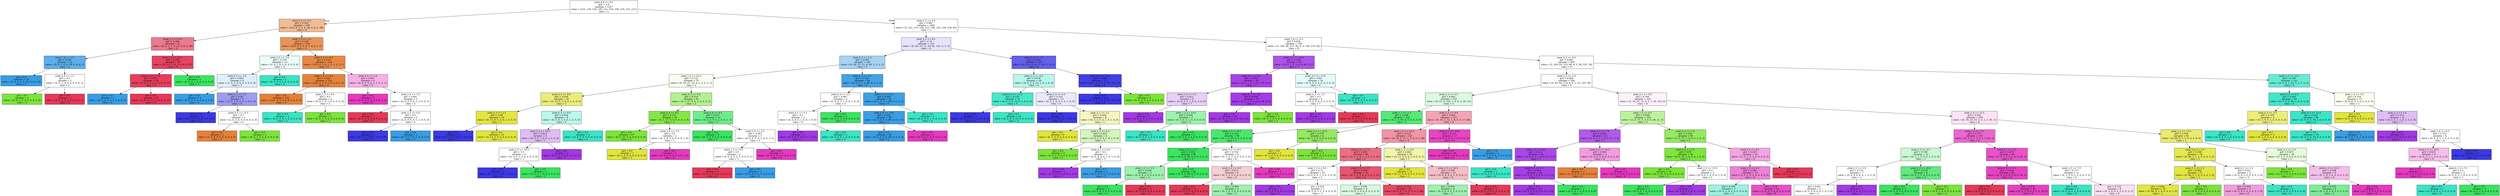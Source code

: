 digraph Tree {
node [shape=box, style="filled", color="black", fontname="helvetica"] ;
edge [fontname="helvetica"] ;
0 [label="pixel_4_4 <= 0.5\ngini = 0.9\nsamples = 1257\nvalue = [125, 132, 130, 129, 121, 116, 128, 124, 131, 121]\nclass = 1", fillcolor="#ffffff"] ;
1 [label="pixel_5_2 <= 5.0\ngini = 0.554\nsamples = 195\nvalue = [123, 0, 3, 1, 6, 16, 4, 0, 3, 39]\nclass = 0", fillcolor="#f1bb94"] ;
0 -> 1 [labeldistance=2.5, labelangle=45, headlabel="True"] ;
2 [label="pixel_2_5 <= 8.0\ngini = 0.398\nsamples = 51\nvalue = [0, 0, 1, 1, 0, 11, 0, 0, 0, 38]\nclass = 9", fillcolor="#ed798e"] ;
1 -> 2 ;
3 [label="pixel_7_6 <= 1.5\ngini = 0.292\nsamples = 12\nvalue = [0, 0, 1, 0, 0, 10, 0, 0, 0, 1]\nclass = 5", fillcolor="#5dafea"] ;
2 -> 3 ;
4 [label="gini = 0.0\nsamples = 10\nvalue = [0, 0, 0, 0, 0, 10, 0, 0, 0, 0]\nclass = 5", fillcolor="#399de5"] ;
3 -> 4 ;
5 [label="pixel_4_6 <= 1.5\ngini = 0.5\nsamples = 2\nvalue = [0, 0, 1, 0, 0, 0, 0, 0, 0, 1]\nclass = 2", fillcolor="#ffffff"] ;
3 -> 5 ;
6 [label="gini = 0.0\nsamples = 1\nvalue = [0, 0, 1, 0, 0, 0, 0, 0, 0, 0]\nclass = 2", fillcolor="#7be539"] ;
5 -> 6 ;
7 [label="gini = 0.0\nsamples = 1\nvalue = [0, 0, 0, 0, 0, 0, 0, 0, 0, 1]\nclass = 9", fillcolor="#e53958"] ;
5 -> 7 ;
8 [label="pixel_1_1 <= 10.5\ngini = 0.099\nsamples = 39\nvalue = [0, 0, 0, 1, 0, 1, 0, 0, 0, 37]\nclass = 9", fillcolor="#e64361"] ;
2 -> 8 ;
9 [label="pixel_1_5 <= 2.0\ngini = 0.051\nsamples = 38\nvalue = [0, 0, 0, 0, 0, 1, 0, 0, 0, 37]\nclass = 9", fillcolor="#e63e5d"] ;
8 -> 9 ;
10 [label="gini = 0.0\nsamples = 1\nvalue = [0, 0, 0, 0, 0, 1, 0, 0, 0, 0]\nclass = 5", fillcolor="#399de5"] ;
9 -> 10 ;
11 [label="gini = 0.0\nsamples = 37\nvalue = [0, 0, 0, 0, 0, 0, 0, 0, 0, 37]\nclass = 9", fillcolor="#e53958"] ;
9 -> 11 ;
12 [label="gini = 0.0\nsamples = 1\nvalue = [0, 0, 0, 1, 0, 0, 0, 0, 0, 0]\nclass = 3", fillcolor="#39e55e"] ;
8 -> 12 ;
13 [label="pixel_2_5 <= 1.0\ngini = 0.266\nsamples = 144\nvalue = [123, 0, 2, 0, 6, 5, 4, 0, 3, 1]\nclass = 0", fillcolor="#e99457"] ;
1 -> 13 ;
14 [label="pixel_3_5 <= 1.0\ngini = 0.735\nsamples = 14\nvalue = [1, 0, 1, 0, 5, 4, 3, 0, 0, 0]\nclass = 4", fillcolor="#ebfcf9"] ;
13 -> 14 ;
15 [label="pixel_6_5 <= 2.0\ngini = 0.667\nsamples = 9\nvalue = [1, 0, 1, 0, 0, 4, 3, 0, 0, 0]\nclass = 5", fillcolor="#deeffb"] ;
14 -> 15 ;
16 [label="gini = 0.0\nsamples = 4\nvalue = [0, 0, 0, 0, 0, 4, 0, 0, 0, 0]\nclass = 5", fillcolor="#399de5"] ;
15 -> 16 ;
17 [label="pixel_5_1 <= 2.5\ngini = 0.56\nsamples = 5\nvalue = [1, 0, 1, 0, 0, 0, 3, 0, 0, 0]\nclass = 6", fillcolor="#9e9cf2"] ;
15 -> 17 ;
18 [label="gini = 0.0\nsamples = 3\nvalue = [0, 0, 0, 0, 0, 0, 3, 0, 0, 0]\nclass = 6", fillcolor="#3c39e5"] ;
17 -> 18 ;
19 [label="pixel_6_2 <= 15.5\ngini = 0.5\nsamples = 2\nvalue = [1, 0, 1, 0, 0, 0, 0, 0, 0, 0]\nclass = 0", fillcolor="#ffffff"] ;
17 -> 19 ;
20 [label="gini = 0.0\nsamples = 1\nvalue = [1, 0, 0, 0, 0, 0, 0, 0, 0, 0]\nclass = 0", fillcolor="#e58139"] ;
19 -> 20 ;
21 [label="gini = 0.0\nsamples = 1\nvalue = [0, 0, 1, 0, 0, 0, 0, 0, 0, 0]\nclass = 2", fillcolor="#7be539"] ;
19 -> 21 ;
22 [label="gini = 0.0\nsamples = 5\nvalue = [0, 0, 0, 0, 5, 0, 0, 0, 0, 0]\nclass = 4", fillcolor="#39e5c5"] ;
14 -> 22 ;
23 [label="pixel_3_4 <= 4.5\ngini = 0.118\nsamples = 130\nvalue = [122, 0, 1, 0, 1, 1, 1, 0, 3, 1]\nclass = 0", fillcolor="#e78945"] ;
13 -> 23 ;
24 [label="pixel_5_4 <= 9.5\ngini = 0.032\nsamples = 124\nvalue = [122, 0, 1, 0, 1, 0, 0, 0, 0, 0]\nclass = 0", fillcolor="#e5833c"] ;
23 -> 24 ;
25 [label="gini = 0.0\nsamples = 122\nvalue = [122, 0, 0, 0, 0, 0, 0, 0, 0, 0]\nclass = 0", fillcolor="#e58139"] ;
24 -> 25 ;
26 [label="pixel_7_3 <= 9.0\ngini = 0.5\nsamples = 2\nvalue = [0, 0, 1, 0, 1, 0, 0, 0, 0, 0]\nclass = 2", fillcolor="#ffffff"] ;
24 -> 26 ;
27 [label="gini = 0.0\nsamples = 1\nvalue = [0, 0, 0, 0, 1, 0, 0, 0, 0, 0]\nclass = 4", fillcolor="#39e5c5"] ;
26 -> 27 ;
28 [label="gini = 0.0\nsamples = 1\nvalue = [0, 0, 1, 0, 0, 0, 0, 0, 0, 0]\nclass = 2", fillcolor="#7be539"] ;
26 -> 28 ;
29 [label="pixel_4_6 <= 1.0\ngini = 0.667\nsamples = 6\nvalue = [0, 0, 0, 0, 0, 1, 1, 0, 3, 1]\nclass = 8", fillcolor="#f5b0e6"] ;
23 -> 29 ;
30 [label="gini = 0.0\nsamples = 3\nvalue = [0, 0, 0, 0, 0, 0, 0, 0, 3, 0]\nclass = 8", fillcolor="#e539c0"] ;
29 -> 30 ;
31 [label="pixel_2_4 <= 7.0\ngini = 0.667\nsamples = 3\nvalue = [0, 0, 0, 0, 0, 1, 1, 0, 0, 1]\nclass = 5", fillcolor="#ffffff"] ;
29 -> 31 ;
32 [label="gini = 0.0\nsamples = 1\nvalue = [0, 0, 0, 0, 0, 0, 0, 0, 0, 1]\nclass = 9", fillcolor="#e53958"] ;
31 -> 32 ;
33 [label="pixel_4_3 <= 5.0\ngini = 0.5\nsamples = 2\nvalue = [0, 0, 0, 0, 0, 1, 1, 0, 0, 0]\nclass = 5", fillcolor="#ffffff"] ;
31 -> 33 ;
34 [label="gini = 0.0\nsamples = 1\nvalue = [0, 0, 0, 0, 0, 0, 1, 0, 0, 0]\nclass = 6", fillcolor="#3c39e5"] ;
33 -> 34 ;
35 [label="gini = 0.0\nsamples = 1\nvalue = [0, 0, 0, 0, 0, 1, 0, 0, 0, 0]\nclass = 5", fillcolor="#399de5"] ;
33 -> 35 ;
36 [label="pixel_2_5 <= 0.5\ngini = 0.887\nsamples = 1062\nvalue = [2, 132, 127, 128, 115, 100, 124, 124, 128, 82]\nclass = 1", fillcolor="#fffffe"] ;
0 -> 36 [labeldistance=2.5, labelangle=-45, headlabel="False"] ;
37 [label="pixel_5_2 <= 8.5\ngini = 0.74\nsamples = 312\nvalue = [0, 28, 33, 11, 20, 91, 121, 4, 3, 1]\nclass = 6", fillcolor="#e5e4fb"] ;
36 -> 37 ;
38 [label="pixel_0_5 <= 1.5\ngini = 0.656\nsamples = 167\nvalue = [0, 24, 27, 11, 6, 90, 2, 3, 3, 1]\nclass = 5", fillcolor="#a6d3f3"] ;
37 -> 38 ;
39 [label="pixel_1_2 <= 11.5\ngini = 0.731\nsamples = 73\nvalue = [0, 24, 27, 10, 4, 1, 2, 2, 2, 1]\nclass = 2", fillcolor="#f7fdf3"] ;
38 -> 39 ;
40 [label="pixel_4_5 <= 8.0\ngini = 0.459\nsamples = 32\nvalue = [0, 23, 0, 1, 4, 0, 2, 2, 0, 0]\nclass = 1", fillcolor="#ebed79"] ;
39 -> 40 ;
41 [label="pixel_0_3 <= 3.5\ngini = 0.08\nsamples = 24\nvalue = [0, 23, 0, 0, 0, 0, 1, 0, 0, 0]\nclass = 1", fillcolor="#e3e642"] ;
40 -> 41 ;
42 [label="gini = 0.0\nsamples = 1\nvalue = [0, 0, 0, 0, 0, 0, 1, 0, 0, 0]\nclass = 6", fillcolor="#3c39e5"] ;
41 -> 42 ;
43 [label="gini = 0.0\nsamples = 23\nvalue = [0, 23, 0, 0, 0, 0, 0, 0, 0, 0]\nclass = 1", fillcolor="#e2e539"] ;
41 -> 43 ;
44 [label="pixel_6_4 <= 8.0\ngini = 0.656\nsamples = 8\nvalue = [0, 0, 0, 1, 4, 0, 1, 2, 0, 0]\nclass = 4", fillcolor="#bdf6ec"] ;
40 -> 44 ;
45 [label="pixel_3_4 <= 10.5\ngini = 0.625\nsamples = 4\nvalue = [0, 0, 0, 1, 0, 0, 1, 2, 0, 0]\nclass = 7", fillcolor="#e0bdf6"] ;
44 -> 45 ;
46 [label="pixel_1_4 <= 14.0\ngini = 0.5\nsamples = 2\nvalue = [0, 0, 0, 1, 0, 0, 1, 0, 0, 0]\nclass = 3", fillcolor="#ffffff"] ;
45 -> 46 ;
47 [label="gini = 0.0\nsamples = 1\nvalue = [0, 0, 0, 0, 0, 0, 1, 0, 0, 0]\nclass = 6", fillcolor="#3c39e5"] ;
46 -> 47 ;
48 [label="gini = 0.0\nsamples = 1\nvalue = [0, 0, 0, 1, 0, 0, 0, 0, 0, 0]\nclass = 3", fillcolor="#39e55e"] ;
46 -> 48 ;
49 [label="gini = 0.0\nsamples = 2\nvalue = [0, 0, 0, 0, 0, 0, 0, 2, 0, 0]\nclass = 7", fillcolor="#a339e5"] ;
45 -> 49 ;
50 [label="gini = 0.0\nsamples = 4\nvalue = [0, 0, 0, 0, 4, 0, 0, 0, 0, 0]\nclass = 4", fillcolor="#39e5c5"] ;
44 -> 50 ;
51 [label="pixel_4_5 <= 4.0\ngini = 0.514\nsamples = 41\nvalue = [0, 1, 27, 9, 0, 1, 0, 0, 2, 1]\nclass = 2", fillcolor="#b5f090"] ;
39 -> 51 ;
52 [label="pixel_0_4 <= 8.5\ngini = 0.131\nsamples = 29\nvalue = [0, 1, 27, 0, 0, 0, 0, 0, 1, 0]\nclass = 2", fillcolor="#84e747"] ;
51 -> 52 ;
53 [label="gini = 0.0\nsamples = 27\nvalue = [0, 0, 27, 0, 0, 0, 0, 0, 0, 0]\nclass = 2", fillcolor="#7be539"] ;
52 -> 53 ;
54 [label="pixel_3_4 <= 7.0\ngini = 0.5\nsamples = 2\nvalue = [0, 1, 0, 0, 0, 0, 0, 0, 1, 0]\nclass = 1", fillcolor="#ffffff"] ;
52 -> 54 ;
55 [label="gini = 0.0\nsamples = 1\nvalue = [0, 1, 0, 0, 0, 0, 0, 0, 0, 0]\nclass = 1", fillcolor="#e2e539"] ;
54 -> 55 ;
56 [label="gini = 0.0\nsamples = 1\nvalue = [0, 0, 0, 0, 0, 0, 0, 0, 1, 0]\nclass = 8", fillcolor="#e539c0"] ;
54 -> 56 ;
57 [label="pixel_6_6 <= 9.5\ngini = 0.417\nsamples = 12\nvalue = [0, 0, 0, 9, 0, 1, 0, 0, 1, 1]\nclass = 3", fillcolor="#6fec8a"] ;
51 -> 57 ;
58 [label="gini = 0.0\nsamples = 9\nvalue = [0, 0, 0, 9, 0, 0, 0, 0, 0, 0]\nclass = 3", fillcolor="#39e55e"] ;
57 -> 58 ;
59 [label="pixel_5_4 <= 1.5\ngini = 0.667\nsamples = 3\nvalue = [0, 0, 0, 0, 0, 1, 0, 0, 1, 1]\nclass = 5", fillcolor="#ffffff"] ;
57 -> 59 ;
60 [label="pixel_1_1 <= 9.5\ngini = 0.5\nsamples = 2\nvalue = [0, 0, 0, 0, 0, 1, 0, 0, 0, 1]\nclass = 5", fillcolor="#ffffff"] ;
59 -> 60 ;
61 [label="gini = 0.0\nsamples = 1\nvalue = [0, 0, 0, 0, 0, 0, 0, 0, 0, 1]\nclass = 9", fillcolor="#e53958"] ;
60 -> 61 ;
62 [label="gini = 0.0\nsamples = 1\nvalue = [0, 0, 0, 0, 0, 1, 0, 0, 0, 0]\nclass = 5", fillcolor="#399de5"] ;
60 -> 62 ;
63 [label="gini = 0.0\nsamples = 1\nvalue = [0, 0, 0, 0, 0, 0, 0, 0, 1, 0]\nclass = 8", fillcolor="#e539c0"] ;
59 -> 63 ;
64 [label="pixel_2_2 <= 4.5\ngini = 0.103\nsamples = 94\nvalue = [0, 0, 0, 1, 2, 89, 0, 1, 1, 0]\nclass = 5", fillcolor="#44a2e6"] ;
38 -> 64 ;
65 [label="pixel_6_6 <= 3.5\ngini = 0.667\nsamples = 3\nvalue = [0, 0, 0, 1, 1, 0, 0, 1, 0, 0]\nclass = 3", fillcolor="#ffffff"] ;
64 -> 65 ;
66 [label="pixel_4_1 <= 5.5\ngini = 0.5\nsamples = 2\nvalue = [0, 0, 0, 0, 1, 0, 0, 1, 0, 0]\nclass = 4", fillcolor="#ffffff"] ;
65 -> 66 ;
67 [label="gini = 0.0\nsamples = 1\nvalue = [0, 0, 0, 0, 0, 0, 0, 1, 0, 0]\nclass = 7", fillcolor="#a339e5"] ;
66 -> 67 ;
68 [label="gini = 0.0\nsamples = 1\nvalue = [0, 0, 0, 0, 1, 0, 0, 0, 0, 0]\nclass = 4", fillcolor="#39e5c5"] ;
66 -> 68 ;
69 [label="gini = 0.0\nsamples = 1\nvalue = [0, 0, 0, 1, 0, 0, 0, 0, 0, 0]\nclass = 3", fillcolor="#39e55e"] ;
65 -> 69 ;
70 [label="pixel_3_0 <= 0.5\ngini = 0.043\nsamples = 91\nvalue = [0, 0, 0, 0, 1, 89, 0, 0, 1, 0]\nclass = 5", fillcolor="#3d9fe6"] ;
64 -> 70 ;
71 [label="pixel_2_4 <= 13.0\ngini = 0.022\nsamples = 90\nvalue = [0, 0, 0, 0, 0, 89, 0, 0, 1, 0]\nclass = 5", fillcolor="#3b9ee5"] ;
70 -> 71 ;
72 [label="gini = 0.0\nsamples = 89\nvalue = [0, 0, 0, 0, 0, 89, 0, 0, 0, 0]\nclass = 5", fillcolor="#399de5"] ;
71 -> 72 ;
73 [label="gini = 0.0\nsamples = 1\nvalue = [0, 0, 0, 0, 0, 0, 0, 0, 1, 0]\nclass = 8", fillcolor="#e539c0"] ;
71 -> 73 ;
74 [label="gini = 0.0\nsamples = 1\nvalue = [0, 0, 0, 0, 1, 0, 0, 0, 0, 0]\nclass = 4", fillcolor="#39e5c5"] ;
70 -> 74 ;
75 [label="pixel_6_6 <= 1.5\ngini = 0.315\nsamples = 145\nvalue = [0, 4, 6, 0, 14, 1, 119, 1, 0, 0]\nclass = 6", fillcolor="#6360ea"] ;
37 -> 75 ;
76 [label="pixel_1_2 <= 4.5\ngini = 0.676\nsamples = 28\nvalue = [0, 4, 2, 0, 14, 1, 6, 1, 0, 0]\nclass = 4", fillcolor="#b7f6ea"] ;
75 -> 76 ;
77 [label="pixel_4_2 <= 11.5\ngini = 0.124\nsamples = 15\nvalue = [0, 0, 0, 0, 14, 0, 1, 0, 0, 0]\nclass = 4", fillcolor="#47e7c9"] ;
76 -> 77 ;
78 [label="gini = 0.0\nsamples = 1\nvalue = [0, 0, 0, 0, 0, 0, 1, 0, 0, 0]\nclass = 6", fillcolor="#3c39e5"] ;
77 -> 78 ;
79 [label="gini = 0.0\nsamples = 14\nvalue = [0, 0, 0, 0, 14, 0, 0, 0, 0, 0]\nclass = 4", fillcolor="#39e5c5"] ;
77 -> 79 ;
80 [label="pixel_3_4 <= 9.5\ngini = 0.722\nsamples = 13\nvalue = [0, 4, 2, 0, 0, 1, 5, 1, 0, 0]\nclass = 6", fillcolor="#e9e9fc"] ;
76 -> 80 ;
81 [label="gini = 0.0\nsamples = 5\nvalue = [0, 0, 0, 0, 0, 0, 5, 0, 0, 0]\nclass = 6", fillcolor="#3c39e5"] ;
80 -> 81 ;
82 [label="pixel_2_1 <= 1.0\ngini = 0.656\nsamples = 8\nvalue = [0, 4, 2, 0, 0, 1, 0, 1, 0, 0]\nclass = 1", fillcolor="#f5f6bd"] ;
80 -> 82 ;
83 [label="gini = 0.0\nsamples = 4\nvalue = [0, 4, 0, 0, 0, 0, 0, 0, 0, 0]\nclass = 1", fillcolor="#e2e539"] ;
82 -> 83 ;
84 [label="pixel_5_5 <= 2.0\ngini = 0.625\nsamples = 4\nvalue = [0, 0, 2, 0, 0, 1, 0, 1, 0, 0]\nclass = 2", fillcolor="#d3f6bd"] ;
82 -> 84 ;
85 [label="gini = 0.0\nsamples = 2\nvalue = [0, 0, 2, 0, 0, 0, 0, 0, 0, 0]\nclass = 2", fillcolor="#7be539"] ;
84 -> 85 ;
86 [label="pixel_4_1 <= 4.0\ngini = 0.5\nsamples = 2\nvalue = [0, 0, 0, 0, 0, 1, 0, 1, 0, 0]\nclass = 5", fillcolor="#ffffff"] ;
84 -> 86 ;
87 [label="gini = 0.0\nsamples = 1\nvalue = [0, 0, 0, 0, 0, 0, 0, 1, 0, 0]\nclass = 7", fillcolor="#a339e5"] ;
86 -> 87 ;
88 [label="gini = 0.0\nsamples = 1\nvalue = [0, 0, 0, 0, 0, 1, 0, 0, 0, 0]\nclass = 5", fillcolor="#399de5"] ;
86 -> 88 ;
89 [label="pixel_0_2 <= 11.0\ngini = 0.066\nsamples = 117\nvalue = [0, 0, 4, 0, 0, 0, 113, 0, 0, 0]\nclass = 6", fillcolor="#4340e6"] ;
75 -> 89 ;
90 [label="gini = 0.0\nsamples = 113\nvalue = [0, 0, 0, 0, 0, 0, 113, 0, 0, 0]\nclass = 6", fillcolor="#3c39e5"] ;
89 -> 90 ;
91 [label="gini = 0.0\nsamples = 4\nvalue = [0, 0, 4, 0, 0, 0, 0, 0, 0, 0]\nclass = 2", fillcolor="#7be539"] ;
89 -> 91 ;
92 [label="pixel_7_4 <= 2.5\ngini = 0.859\nsamples = 750\nvalue = [2, 104, 94, 117, 95, 9, 3, 120, 125, 81]\nclass = 8", fillcolor="#fffdfe"] ;
36 -> 92 ;
93 [label="pixel_3_2 <= 14.5\ngini = 0.218\nsamples = 93\nvalue = [0, 0, 1, 2, 5, 0, 0, 82, 0, 3]\nclass = 7", fillcolor="#ae52e8"] ;
92 -> 93 ;
94 [label="pixel_4_5 <= 0.5\ngini = 0.093\nsamples = 83\nvalue = [0, 0, 1, 2, 1, 0, 0, 79, 0, 0]\nclass = 7", fillcolor="#a843e6"] ;
93 -> 94 ;
95 [label="pixel_5_4 <= 7.0\ngini = 0.611\nsamples = 6\nvalue = [0, 0, 0, 2, 1, 0, 0, 3, 0, 0]\nclass = 7", fillcolor="#e8cef8"] ;
94 -> 95 ;
96 [label="gini = 0.0\nsamples = 3\nvalue = [0, 0, 0, 0, 0, 0, 0, 3, 0, 0]\nclass = 7", fillcolor="#a339e5"] ;
95 -> 96 ;
97 [label="pixel_7_2 <= 13.0\ngini = 0.444\nsamples = 3\nvalue = [0, 0, 0, 2, 1, 0, 0, 0, 0, 0]\nclass = 3", fillcolor="#9cf2ae"] ;
95 -> 97 ;
98 [label="gini = 0.0\nsamples = 1\nvalue = [0, 0, 0, 0, 1, 0, 0, 0, 0, 0]\nclass = 4", fillcolor="#39e5c5"] ;
97 -> 98 ;
99 [label="gini = 0.0\nsamples = 2\nvalue = [0, 0, 0, 2, 0, 0, 0, 0, 0, 0]\nclass = 3", fillcolor="#39e55e"] ;
97 -> 99 ;
100 [label="pixel_6_7 <= 2.0\ngini = 0.026\nsamples = 77\nvalue = [0, 0, 1, 0, 0, 0, 0, 76, 0, 0]\nclass = 7", fillcolor="#a43ce5"] ;
94 -> 100 ;
101 [label="gini = 0.0\nsamples = 76\nvalue = [0, 0, 0, 0, 0, 0, 0, 76, 0, 0]\nclass = 7", fillcolor="#a339e5"] ;
100 -> 101 ;
102 [label="gini = 0.0\nsamples = 1\nvalue = [0, 0, 1, 0, 0, 0, 0, 0, 0, 0]\nclass = 2", fillcolor="#7be539"] ;
100 -> 102 ;
103 [label="pixel_4_3 <= 13.0\ngini = 0.66\nsamples = 10\nvalue = [0, 0, 0, 0, 4, 0, 0, 3, 0, 3]\nclass = 4", fillcolor="#e3fbf7"] ;
93 -> 103 ;
104 [label="pixel_2_1 <= 1.5\ngini = 0.5\nsamples = 6\nvalue = [0, 0, 0, 0, 0, 0, 0, 3, 0, 3]\nclass = 7", fillcolor="#ffffff"] ;
103 -> 104 ;
105 [label="gini = 0.0\nsamples = 3\nvalue = [0, 0, 0, 0, 0, 0, 0, 3, 0, 0]\nclass = 7", fillcolor="#a339e5"] ;
104 -> 105 ;
106 [label="gini = 0.0\nsamples = 3\nvalue = [0, 0, 0, 0, 0, 0, 0, 0, 0, 3]\nclass = 9", fillcolor="#e53958"] ;
104 -> 106 ;
107 [label="gini = 0.0\nsamples = 4\nvalue = [0, 0, 0, 0, 4, 0, 0, 0, 0, 0]\nclass = 4", fillcolor="#39e5c5"] ;
103 -> 107 ;
108 [label="pixel_4_1 <= 4.5\ngini = 0.852\nsamples = 657\nvalue = [2, 104, 93, 115, 90, 9, 3, 38, 125, 78]\nclass = 8", fillcolor="#fffbfe"] ;
92 -> 108 ;
109 [label="pixel_5_3 <= 2.5\ngini = 0.828\nsamples = 556\nvalue = [2, 95, 93, 114, 9, 8, 1, 33, 123, 78]\nclass = 8", fillcolor="#fefbfe"] ;
108 -> 109 ;
110 [label="pixel_3_2 <= 3.5\ngini = 0.691\nsamples = 231\nvalue = [0, 21, 6, 102, 1, 6, 0, 3, 20, 72]\nclass = 3", fillcolor="#dafae1"] ;
109 -> 110 ;
111 [label="pixel_7_7 <= 1.5\ngini = 0.246\nsamples = 104\nvalue = [0, 2, 5, 90, 0, 0, 0, 0, 3, 4]\nclass = 3", fillcolor="#55e975"] ;
110 -> 111 ;
112 [label="pixel_2_3 <= 8.5\ngini = 0.154\nsamples = 98\nvalue = [0, 1, 0, 90, 0, 0, 0, 0, 3, 4]\nclass = 3", fillcolor="#4ae76c"] ;
111 -> 112 ;
113 [label="pixel_0_4 <= 7.5\ngini = 0.022\nsamples = 89\nvalue = [0, 0, 0, 88, 0, 0, 0, 0, 0, 1]\nclass = 3", fillcolor="#3be560"] ;
112 -> 113 ;
114 [label="pixel_3_2 <= 1.0\ngini = 0.444\nsamples = 3\nvalue = [0, 0, 0, 2, 0, 0, 0, 0, 0, 1]\nclass = 3", fillcolor="#9cf2ae"] ;
113 -> 114 ;
115 [label="gini = 0.0\nsamples = 2\nvalue = [0, 0, 0, 2, 0, 0, 0, 0, 0, 0]\nclass = 3", fillcolor="#39e55e"] ;
114 -> 115 ;
116 [label="gini = 0.0\nsamples = 1\nvalue = [0, 0, 0, 0, 0, 0, 0, 0, 0, 1]\nclass = 9", fillcolor="#e53958"] ;
114 -> 116 ;
117 [label="gini = 0.0\nsamples = 86\nvalue = [0, 0, 0, 86, 0, 0, 0, 0, 0, 0]\nclass = 3", fillcolor="#39e55e"] ;
113 -> 117 ;
118 [label="pixel_5_2 <= 8.5\ngini = 0.716\nsamples = 9\nvalue = [0, 1, 0, 2, 0, 0, 0, 0, 3, 3]\nclass = 8", fillcolor="#ffffff"] ;
112 -> 118 ;
119 [label="pixel_4_4 <= 6.0\ngini = 0.611\nsamples = 6\nvalue = [0, 1, 0, 2, 0, 0, 0, 0, 0, 3]\nclass = 9", fillcolor="#f8ced5"] ;
118 -> 119 ;
120 [label="gini = 0.0\nsamples = 3\nvalue = [0, 0, 0, 0, 0, 0, 0, 0, 0, 3]\nclass = 9", fillcolor="#e53958"] ;
119 -> 120 ;
121 [label="gini = 0.444\nsamples = 3\nvalue = [0, 1, 0, 2, 0, 0, 0, 0, 0, 0]\nclass = 3", fillcolor="#9cf2ae"] ;
119 -> 121 ;
122 [label="gini = 0.0\nsamples = 3\nvalue = [0, 0, 0, 0, 0, 0, 0, 0, 3, 0]\nclass = 8", fillcolor="#e539c0"] ;
118 -> 122 ;
123 [label="pixel_3_5 <= 11.0\ngini = 0.278\nsamples = 6\nvalue = [0, 1, 5, 0, 0, 0, 0, 0, 0, 0]\nclass = 2", fillcolor="#95ea61"] ;
111 -> 123 ;
124 [label="gini = 0.0\nsamples = 1\nvalue = [0, 1, 0, 0, 0, 0, 0, 0, 0, 0]\nclass = 1", fillcolor="#e2e539"] ;
123 -> 124 ;
125 [label="gini = 0.0\nsamples = 5\nvalue = [0, 0, 5, 0, 0, 0, 0, 0, 0, 0]\nclass = 2", fillcolor="#7be539"] ;
123 -> 125 ;
126 [label="pixel_5_2 <= 9.0\ngini = 0.661\nsamples = 127\nvalue = [0, 19, 1, 12, 1, 6, 0, 3, 17, 68]\nclass = 9", fillcolor="#f3a5b3"] ;
110 -> 126 ;
127 [label="pixel_1_4 <= 14.5\ngini = 0.573\nsamples = 110\nvalue = [0, 19, 1, 12, 1, 5, 0, 3, 1, 68]\nclass = 9", fillcolor="#f194a5"] ;
126 -> 127 ;
128 [label="pixel_2_5 <= 7.5\ngini = 0.405\nsamples = 80\nvalue = [0, 2, 1, 8, 1, 3, 0, 3, 1, 61]\nclass = 9", fillcolor="#ec6d84"] ;
127 -> 128 ;
129 [label="pixel_7_4 <= 9.0\ngini = 0.72\nsamples = 10\nvalue = [0, 0, 0, 3, 1, 3, 0, 3, 0, 0]\nclass = 3", fillcolor="#ffffff"] ;
128 -> 129 ;
130 [label="gini = 0.0\nsamples = 3\nvalue = [0, 0, 0, 0, 0, 0, 0, 3, 0, 0]\nclass = 7", fillcolor="#a339e5"] ;
129 -> 130 ;
131 [label="gini = 0.612\nsamples = 7\nvalue = [0, 0, 0, 3, 1, 3, 0, 0, 0, 0]\nclass = 3", fillcolor="#ffffff"] ;
129 -> 131 ;
132 [label="pixel_3_3 <= 3.5\ngini = 0.234\nsamples = 70\nvalue = [0, 2, 1, 5, 0, 0, 0, 0, 1, 61]\nclass = 9", fillcolor="#e9546f"] ;
128 -> 132 ;
133 [label="gini = 0.594\nsamples = 8\nvalue = [0, 0, 1, 4, 0, 0, 0, 0, 0, 3]\nclass = 3", fillcolor="#d7fadf"] ;
132 -> 133 ;
134 [label="gini = 0.123\nsamples = 62\nvalue = [0, 2, 0, 1, 0, 0, 0, 0, 1, 58]\nclass = 9", fillcolor="#e74663"] ;
132 -> 134 ;
135 [label="pixel_1_2 <= 9.0\ngini = 0.602\nsamples = 30\nvalue = [0, 17, 0, 4, 0, 2, 0, 0, 0, 7]\nclass = 1", fillcolor="#f2f4a9"] ;
127 -> 135 ;
136 [label="gini = 0.0\nsamples = 17\nvalue = [0, 17, 0, 0, 0, 0, 0, 0, 0, 0]\nclass = 1", fillcolor="#e2e539"] ;
135 -> 136 ;
137 [label="pixel_2_5 <= 10.5\ngini = 0.592\nsamples = 13\nvalue = [0, 0, 0, 4, 0, 2, 0, 0, 0, 7]\nclass = 9", fillcolor="#f6bdc7"] ;
135 -> 137 ;
138 [label="gini = 0.444\nsamples = 6\nvalue = [0, 0, 0, 4, 0, 2, 0, 0, 0, 0]\nclass = 3", fillcolor="#9cf2ae"] ;
137 -> 138 ;
139 [label="gini = 0.0\nsamples = 7\nvalue = [0, 0, 0, 0, 0, 0, 0, 0, 0, 7]\nclass = 9", fillcolor="#e53958"] ;
137 -> 139 ;
140 [label="pixel_4_5 <= 14.0\ngini = 0.111\nsamples = 17\nvalue = [0, 0, 0, 0, 0, 1, 0, 0, 16, 0]\nclass = 8", fillcolor="#e745c4"] ;
126 -> 140 ;
141 [label="gini = 0.0\nsamples = 16\nvalue = [0, 0, 0, 0, 0, 0, 0, 0, 16, 0]\nclass = 8", fillcolor="#e539c0"] ;
140 -> 141 ;
142 [label="gini = 0.0\nsamples = 1\nvalue = [0, 0, 0, 0, 0, 1, 0, 0, 0, 0]\nclass = 5", fillcolor="#399de5"] ;
140 -> 142 ;
143 [label="pixel_3_3 <= 9.5\ngini = 0.765\nsamples = 325\nvalue = [2, 74, 87, 12, 8, 2, 1, 30, 103, 6]\nclass = 8", fillcolor="#fdf2fb"] ;
109 -> 143 ;
144 [label="pixel_7_5 <= 0.5\ngini = 0.568\nsamples = 126\nvalue = [2, 0, 77, 2, 3, 0, 0, 28, 11, 3]\nclass = 2", fillcolor="#bdf29c"] ;
143 -> 144 ;
145 [label="pixel_6_2 <= 7.0\ngini = 0.281\nsamples = 32\nvalue = [1, 0, 0, 1, 1, 0, 0, 27, 2, 0]\nclass = 7", fillcolor="#b25ae9"] ;
144 -> 145 ;
146 [label="pixel_1_5 <= 4.0\ngini = 0.131\nsamples = 29\nvalue = [0, 0, 0, 1, 1, 0, 0, 27, 0, 0]\nclass = 7", fillcolor="#aa47e7"] ;
145 -> 146 ;
147 [label="gini = 0.0\nsamples = 1\nvalue = [0, 0, 0, 0, 1, 0, 0, 0, 0, 0]\nclass = 4", fillcolor="#39e5c5"] ;
146 -> 147 ;
148 [label="pixel_0_2 <= 7.5\ngini = 0.069\nsamples = 28\nvalue = [0, 0, 0, 1, 0, 0, 0, 27, 0, 0]\nclass = 7", fillcolor="#a640e6"] ;
146 -> 148 ;
149 [label="gini = 0.0\nsamples = 27\nvalue = [0, 0, 0, 0, 0, 0, 0, 27, 0, 0]\nclass = 7", fillcolor="#a339e5"] ;
148 -> 149 ;
150 [label="gini = 0.0\nsamples = 1\nvalue = [0, 0, 0, 1, 0, 0, 0, 0, 0, 0]\nclass = 3", fillcolor="#39e55e"] ;
148 -> 150 ;
151 [label="pixel_4_3 <= 13.5\ngini = 0.444\nsamples = 3\nvalue = [1, 0, 0, 0, 0, 0, 0, 0, 2, 0]\nclass = 8", fillcolor="#f29ce0"] ;
145 -> 151 ;
152 [label="gini = 0.0\nsamples = 1\nvalue = [1, 0, 0, 0, 0, 0, 0, 0, 0, 0]\nclass = 0", fillcolor="#e58139"] ;
151 -> 152 ;
153 [label="gini = 0.0\nsamples = 2\nvalue = [0, 0, 0, 0, 0, 0, 0, 0, 2, 0]\nclass = 8", fillcolor="#e539c0"] ;
151 -> 153 ;
154 [label="pixel_3_2 <= 7.0\ngini = 0.318\nsamples = 94\nvalue = [1, 0, 77, 1, 2, 0, 0, 1, 9, 3]\nclass = 2", fillcolor="#95ea61"] ;
144 -> 154 ;
155 [label="pixel_4_6 <= 1.5\ngini = 0.05\nsamples = 78\nvalue = [0, 0, 76, 1, 0, 0, 0, 1, 0, 0]\nclass = 2", fillcolor="#7ee63e"] ;
154 -> 155 ;
156 [label="gini = 0.0\nsamples = 76\nvalue = [0, 0, 76, 0, 0, 0, 0, 0, 0, 0]\nclass = 2", fillcolor="#7be539"] ;
155 -> 156 ;
157 [label="pixel_1_3 <= 13.0\ngini = 0.5\nsamples = 2\nvalue = [0, 0, 0, 1, 0, 0, 0, 1, 0, 0]\nclass = 3", fillcolor="#ffffff"] ;
155 -> 157 ;
158 [label="gini = 0.0\nsamples = 1\nvalue = [0, 0, 0, 1, 0, 0, 0, 0, 0, 0]\nclass = 3", fillcolor="#39e55e"] ;
157 -> 158 ;
159 [label="gini = 0.0\nsamples = 1\nvalue = [0, 0, 0, 0, 0, 0, 0, 1, 0, 0]\nclass = 7", fillcolor="#a339e5"] ;
157 -> 159 ;
160 [label="pixel_5_6 <= 8.5\ngini = 0.625\nsamples = 16\nvalue = [1, 0, 1, 0, 2, 0, 0, 0, 9, 3]\nclass = 8", fillcolor="#f3a4e2"] ;
154 -> 160 ;
161 [label="pixel_2_5 <= 6.5\ngini = 0.485\nsamples = 13\nvalue = [1, 0, 1, 0, 2, 0, 0, 0, 9, 0]\nclass = 8", fillcolor="#ee81d7"] ;
160 -> 161 ;
162 [label="gini = 0.444\nsamples = 3\nvalue = [0, 0, 1, 0, 2, 0, 0, 0, 0, 0]\nclass = 4", fillcolor="#9cf2e2"] ;
161 -> 162 ;
163 [label="gini = 0.18\nsamples = 10\nvalue = [1, 0, 0, 0, 0, 0, 0, 0, 9, 0]\nclass = 8", fillcolor="#e84fc7"] ;
161 -> 163 ;
164 [label="gini = 0.0\nsamples = 3\nvalue = [0, 0, 0, 0, 0, 0, 0, 0, 0, 3]\nclass = 9", fillcolor="#e53958"] ;
160 -> 164 ;
165 [label="pixel_2_4 <= 15.5\ngini = 0.642\nsamples = 199\nvalue = [0, 74, 10, 10, 5, 2, 1, 2, 92, 3]\nclass = 8", fillcolor="#fbe2f6"] ;
143 -> 165 ;
166 [label="pixel_2_2 <= 2.5\ngini = 0.377\nsamples = 107\nvalue = [0, 5, 2, 5, 3, 2, 1, 2, 84, 3]\nclass = 8", fillcolor="#eb66ce"] ;
165 -> 166 ;
167 [label="pixel_0_2 <= 4.5\ngini = 0.769\nsamples = 13\nvalue = [0, 2, 1, 5, 0, 0, 1, 2, 2, 0]\nclass = 3", fillcolor="#c9f8d3"] ;
166 -> 167 ;
168 [label="pixel_0_2 <= 1.0\ngini = 0.735\nsamples = 7\nvalue = [0, 2, 0, 0, 0, 0, 1, 2, 2, 0]\nclass = 1", fillcolor="#ffffff"] ;
167 -> 168 ;
169 [label="gini = 0.64\nsamples = 5\nvalue = [0, 2, 0, 0, 0, 0, 1, 0, 2, 0]\nclass = 1", fillcolor="#ffffff"] ;
168 -> 169 ;
170 [label="gini = 0.0\nsamples = 2\nvalue = [0, 0, 0, 0, 0, 0, 0, 2, 0, 0]\nclass = 7", fillcolor="#a339e5"] ;
168 -> 170 ;
171 [label="pixel_2_3 <= 10.0\ngini = 0.278\nsamples = 6\nvalue = [0, 0, 1, 5, 0, 0, 0, 0, 0, 0]\nclass = 3", fillcolor="#61ea7e"] ;
167 -> 171 ;
172 [label="gini = 0.0\nsamples = 5\nvalue = [0, 0, 0, 5, 0, 0, 0, 0, 0, 0]\nclass = 3", fillcolor="#39e55e"] ;
171 -> 172 ;
173 [label="gini = 0.0\nsamples = 1\nvalue = [0, 0, 1, 0, 0, 0, 0, 0, 0, 0]\nclass = 2", fillcolor="#7be539"] ;
171 -> 173 ;
174 [label="pixel_3_1 <= 3.5\ngini = 0.235\nsamples = 94\nvalue = [0, 3, 1, 0, 3, 2, 0, 0, 82, 3]\nclass = 8", fillcolor="#e853c8"] ;
166 -> 174 ;
175 [label="pixel_4_4 <= 1.5\ngini = 0.093\nsamples = 83\nvalue = [0, 2, 1, 0, 0, 0, 0, 0, 79, 1]\nclass = 8", fillcolor="#e643c3"] ;
174 -> 175 ;
176 [label="gini = 0.0\nsamples = 1\nvalue = [0, 0, 0, 0, 0, 0, 0, 0, 0, 1]\nclass = 9", fillcolor="#e53958"] ;
175 -> 176 ;
177 [label="gini = 0.071\nsamples = 82\nvalue = [0, 2, 1, 0, 0, 0, 0, 0, 79, 0]\nclass = 8", fillcolor="#e640c2"] ;
175 -> 177 ;
178 [label="pixel_1_5 <= 7.5\ngini = 0.777\nsamples = 11\nvalue = [0, 1, 0, 0, 3, 2, 0, 0, 3, 2]\nclass = 4", fillcolor="#ffffff"] ;
174 -> 178 ;
179 [label="gini = 0.0\nsamples = 3\nvalue = [0, 0, 0, 0, 3, 0, 0, 0, 0, 0]\nclass = 4", fillcolor="#39e5c5"] ;
178 -> 179 ;
180 [label="gini = 0.719\nsamples = 8\nvalue = [0, 1, 0, 0, 0, 2, 0, 0, 3, 2]\nclass = 8", fillcolor="#fbdef4"] ;
178 -> 180 ;
181 [label="pixel_1_2 <= 13.5\ngini = 0.419\nsamples = 92\nvalue = [0, 69, 8, 5, 2, 0, 0, 0, 8, 0]\nclass = 1", fillcolor="#eaec6f"] ;
165 -> 181 ;
182 [label="pixel_5_6 <= 1.5\ngini = 0.196\nsamples = 76\nvalue = [0, 68, 1, 2, 2, 0, 0, 0, 3, 0]\nclass = 1", fillcolor="#e5e84f"] ;
181 -> 182 ;
183 [label="pixel_7_1 <= 1.5\ngini = 0.082\nsamples = 71\nvalue = [0, 68, 1, 1, 0, 0, 0, 0, 1, 0]\nclass = 1", fillcolor="#e3e641"] ;
182 -> 183 ;
184 [label="gini = 0.056\nsamples = 70\nvalue = [0, 68, 0, 1, 0, 0, 0, 0, 1, 0]\nclass = 1", fillcolor="#e3e63f"] ;
183 -> 184 ;
185 [label="gini = 0.0\nsamples = 1\nvalue = [0, 0, 1, 0, 0, 0, 0, 0, 0, 0]\nclass = 2", fillcolor="#7be539"] ;
183 -> 185 ;
186 [label="pixel_6_1 <= 1.5\ngini = 0.64\nsamples = 5\nvalue = [0, 0, 0, 1, 2, 0, 0, 0, 2, 0]\nclass = 4", fillcolor="#ffffff"] ;
182 -> 186 ;
187 [label="gini = 0.444\nsamples = 3\nvalue = [0, 0, 0, 1, 0, 0, 0, 0, 2, 0]\nclass = 8", fillcolor="#f29ce0"] ;
186 -> 187 ;
188 [label="gini = 0.0\nsamples = 2\nvalue = [0, 0, 0, 0, 2, 0, 0, 0, 0, 0]\nclass = 4", fillcolor="#39e5c5"] ;
186 -> 188 ;
189 [label="pixel_2_5 <= 5.5\ngini = 0.672\nsamples = 16\nvalue = [0, 1, 7, 3, 0, 0, 0, 0, 5, 0]\nclass = 2", fillcolor="#e7fadb"] ;
181 -> 189 ;
190 [label="gini = 0.0\nsamples = 7\nvalue = [0, 0, 7, 0, 0, 0, 0, 0, 0, 0]\nclass = 2", fillcolor="#7be539"] ;
189 -> 190 ;
191 [label="pixel_6_2 <= 12.5\ngini = 0.568\nsamples = 9\nvalue = [0, 1, 0, 3, 0, 0, 0, 0, 5, 0]\nclass = 8", fillcolor="#f6bdea"] ;
189 -> 191 ;
192 [label="gini = 0.375\nsamples = 4\nvalue = [0, 1, 0, 3, 0, 0, 0, 0, 0, 0]\nclass = 3", fillcolor="#7bee94"] ;
191 -> 192 ;
193 [label="gini = 0.0\nsamples = 5\nvalue = [0, 0, 0, 0, 0, 0, 0, 0, 5, 0]\nclass = 8", fillcolor="#e539c0"] ;
191 -> 193 ;
194 [label="pixel_1_5 <= 13.5\ngini = 0.345\nsamples = 101\nvalue = [0, 9, 0, 1, 81, 1, 2, 5, 2, 0]\nclass = 4", fillcolor="#64ebd2"] ;
108 -> 194 ;
195 [label="pixel_4_5 <= 6.5\ngini = 0.092\nsamples = 84\nvalue = [0, 3, 0, 0, 80, 1, 0, 0, 0, 0]\nclass = 4", fillcolor="#43e6c8"] ;
194 -> 195 ;
196 [label="pixel_4_3 <= 2.5\ngini = 0.375\nsamples = 4\nvalue = [0, 3, 0, 0, 1, 0, 0, 0, 0, 0]\nclass = 1", fillcolor="#ecee7b"] ;
195 -> 196 ;
197 [label="gini = 0.0\nsamples = 1\nvalue = [0, 0, 0, 0, 1, 0, 0, 0, 0, 0]\nclass = 4", fillcolor="#39e5c5"] ;
196 -> 197 ;
198 [label="gini = 0.0\nsamples = 3\nvalue = [0, 3, 0, 0, 0, 0, 0, 0, 0, 0]\nclass = 1", fillcolor="#e2e539"] ;
196 -> 198 ;
199 [label="pixel_0_5 <= 13.5\ngini = 0.025\nsamples = 80\nvalue = [0, 0, 0, 0, 79, 1, 0, 0, 0, 0]\nclass = 4", fillcolor="#3ce5c6"] ;
195 -> 199 ;
200 [label="gini = 0.0\nsamples = 79\nvalue = [0, 0, 0, 0, 79, 0, 0, 0, 0, 0]\nclass = 4", fillcolor="#39e5c5"] ;
199 -> 200 ;
201 [label="gini = 0.0\nsamples = 1\nvalue = [0, 0, 0, 0, 0, 1, 0, 0, 0, 0]\nclass = 5", fillcolor="#399de5"] ;
199 -> 201 ;
202 [label="pixel_7_3 <= 5.5\ngini = 0.754\nsamples = 17\nvalue = [0, 6, 0, 1, 1, 0, 2, 5, 2, 0]\nclass = 1", fillcolor="#fdfdee"] ;
194 -> 202 ;
203 [label="gini = 0.0\nsamples = 6\nvalue = [0, 6, 0, 0, 0, 0, 0, 0, 0, 0]\nclass = 1", fillcolor="#e2e539"] ;
202 -> 203 ;
204 [label="pixel_2_3 <= 2.0\ngini = 0.711\nsamples = 11\nvalue = [0, 0, 0, 1, 1, 0, 2, 5, 2, 0]\nclass = 7", fillcolor="#e0bdf6"] ;
202 -> 204 ;
205 [label="gini = 0.0\nsamples = 5\nvalue = [0, 0, 0, 0, 0, 0, 0, 5, 0, 0]\nclass = 7", fillcolor="#a339e5"] ;
204 -> 205 ;
206 [label="pixel_1_4 <= 9.5\ngini = 0.722\nsamples = 6\nvalue = [0, 0, 0, 1, 1, 0, 2, 0, 2, 0]\nclass = 6", fillcolor="#ffffff"] ;
204 -> 206 ;
207 [label="pixel_4_5 <= 10.5\ngini = 0.625\nsamples = 4\nvalue = [0, 0, 0, 1, 1, 0, 0, 0, 2, 0]\nclass = 8", fillcolor="#f6bdea"] ;
206 -> 207 ;
208 [label="gini = 0.0\nsamples = 2\nvalue = [0, 0, 0, 0, 0, 0, 0, 0, 2, 0]\nclass = 8", fillcolor="#e539c0"] ;
207 -> 208 ;
209 [label="pixel_6_2 <= 7.5\ngini = 0.5\nsamples = 2\nvalue = [0, 0, 0, 1, 1, 0, 0, 0, 0, 0]\nclass = 3", fillcolor="#ffffff"] ;
207 -> 209 ;
210 [label="gini = 0.0\nsamples = 1\nvalue = [0, 0, 0, 0, 1, 0, 0, 0, 0, 0]\nclass = 4", fillcolor="#39e5c5"] ;
209 -> 210 ;
211 [label="gini = 0.0\nsamples = 1\nvalue = [0, 0, 0, 1, 0, 0, 0, 0, 0, 0]\nclass = 3", fillcolor="#39e55e"] ;
209 -> 211 ;
212 [label="gini = 0.0\nsamples = 2\nvalue = [0, 0, 0, 0, 0, 0, 2, 0, 0, 0]\nclass = 6", fillcolor="#3c39e5"] ;
206 -> 212 ;
}